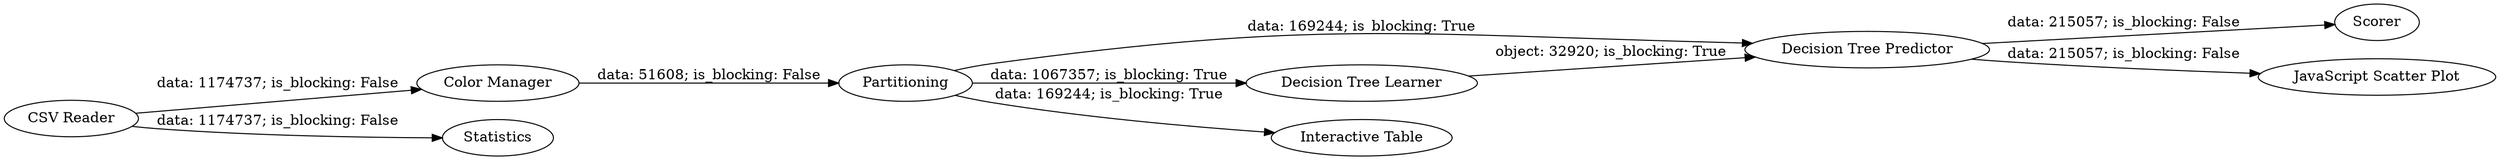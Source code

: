 digraph {
	"2431682984926480293_12" [label=Scorer]
	"2431682984926480293_4" [label="Decision Tree Predictor"]
	"2431682984926480293_2" [label="Color Manager"]
	"2431682984926480293_14" [label="CSV Reader"]
	"2431682984926480293_5" [label=Partitioning]
	"2431682984926480293_9" [label=Statistics]
	"2431682984926480293_10" [label="Decision Tree Learner"]
	"2431682984926480293_7" [label="Interactive Table"]
	"2431682984926480293_11" [label="JavaScript Scatter Plot"]
	"2431682984926480293_4" -> "2431682984926480293_12" [label="data: 215057; is_blocking: False"]
	"2431682984926480293_5" -> "2431682984926480293_7" [label="data: 169244; is_blocking: True"]
	"2431682984926480293_4" -> "2431682984926480293_11" [label="data: 215057; is_blocking: False"]
	"2431682984926480293_5" -> "2431682984926480293_4" [label="data: 169244; is_blocking: True"]
	"2431682984926480293_10" -> "2431682984926480293_4" [label="object: 32920; is_blocking: True"]
	"2431682984926480293_14" -> "2431682984926480293_2" [label="data: 1174737; is_blocking: False"]
	"2431682984926480293_14" -> "2431682984926480293_9" [label="data: 1174737; is_blocking: False"]
	"2431682984926480293_5" -> "2431682984926480293_10" [label="data: 1067357; is_blocking: True"]
	"2431682984926480293_2" -> "2431682984926480293_5" [label="data: 51608; is_blocking: False"]
	rankdir=LR
}

